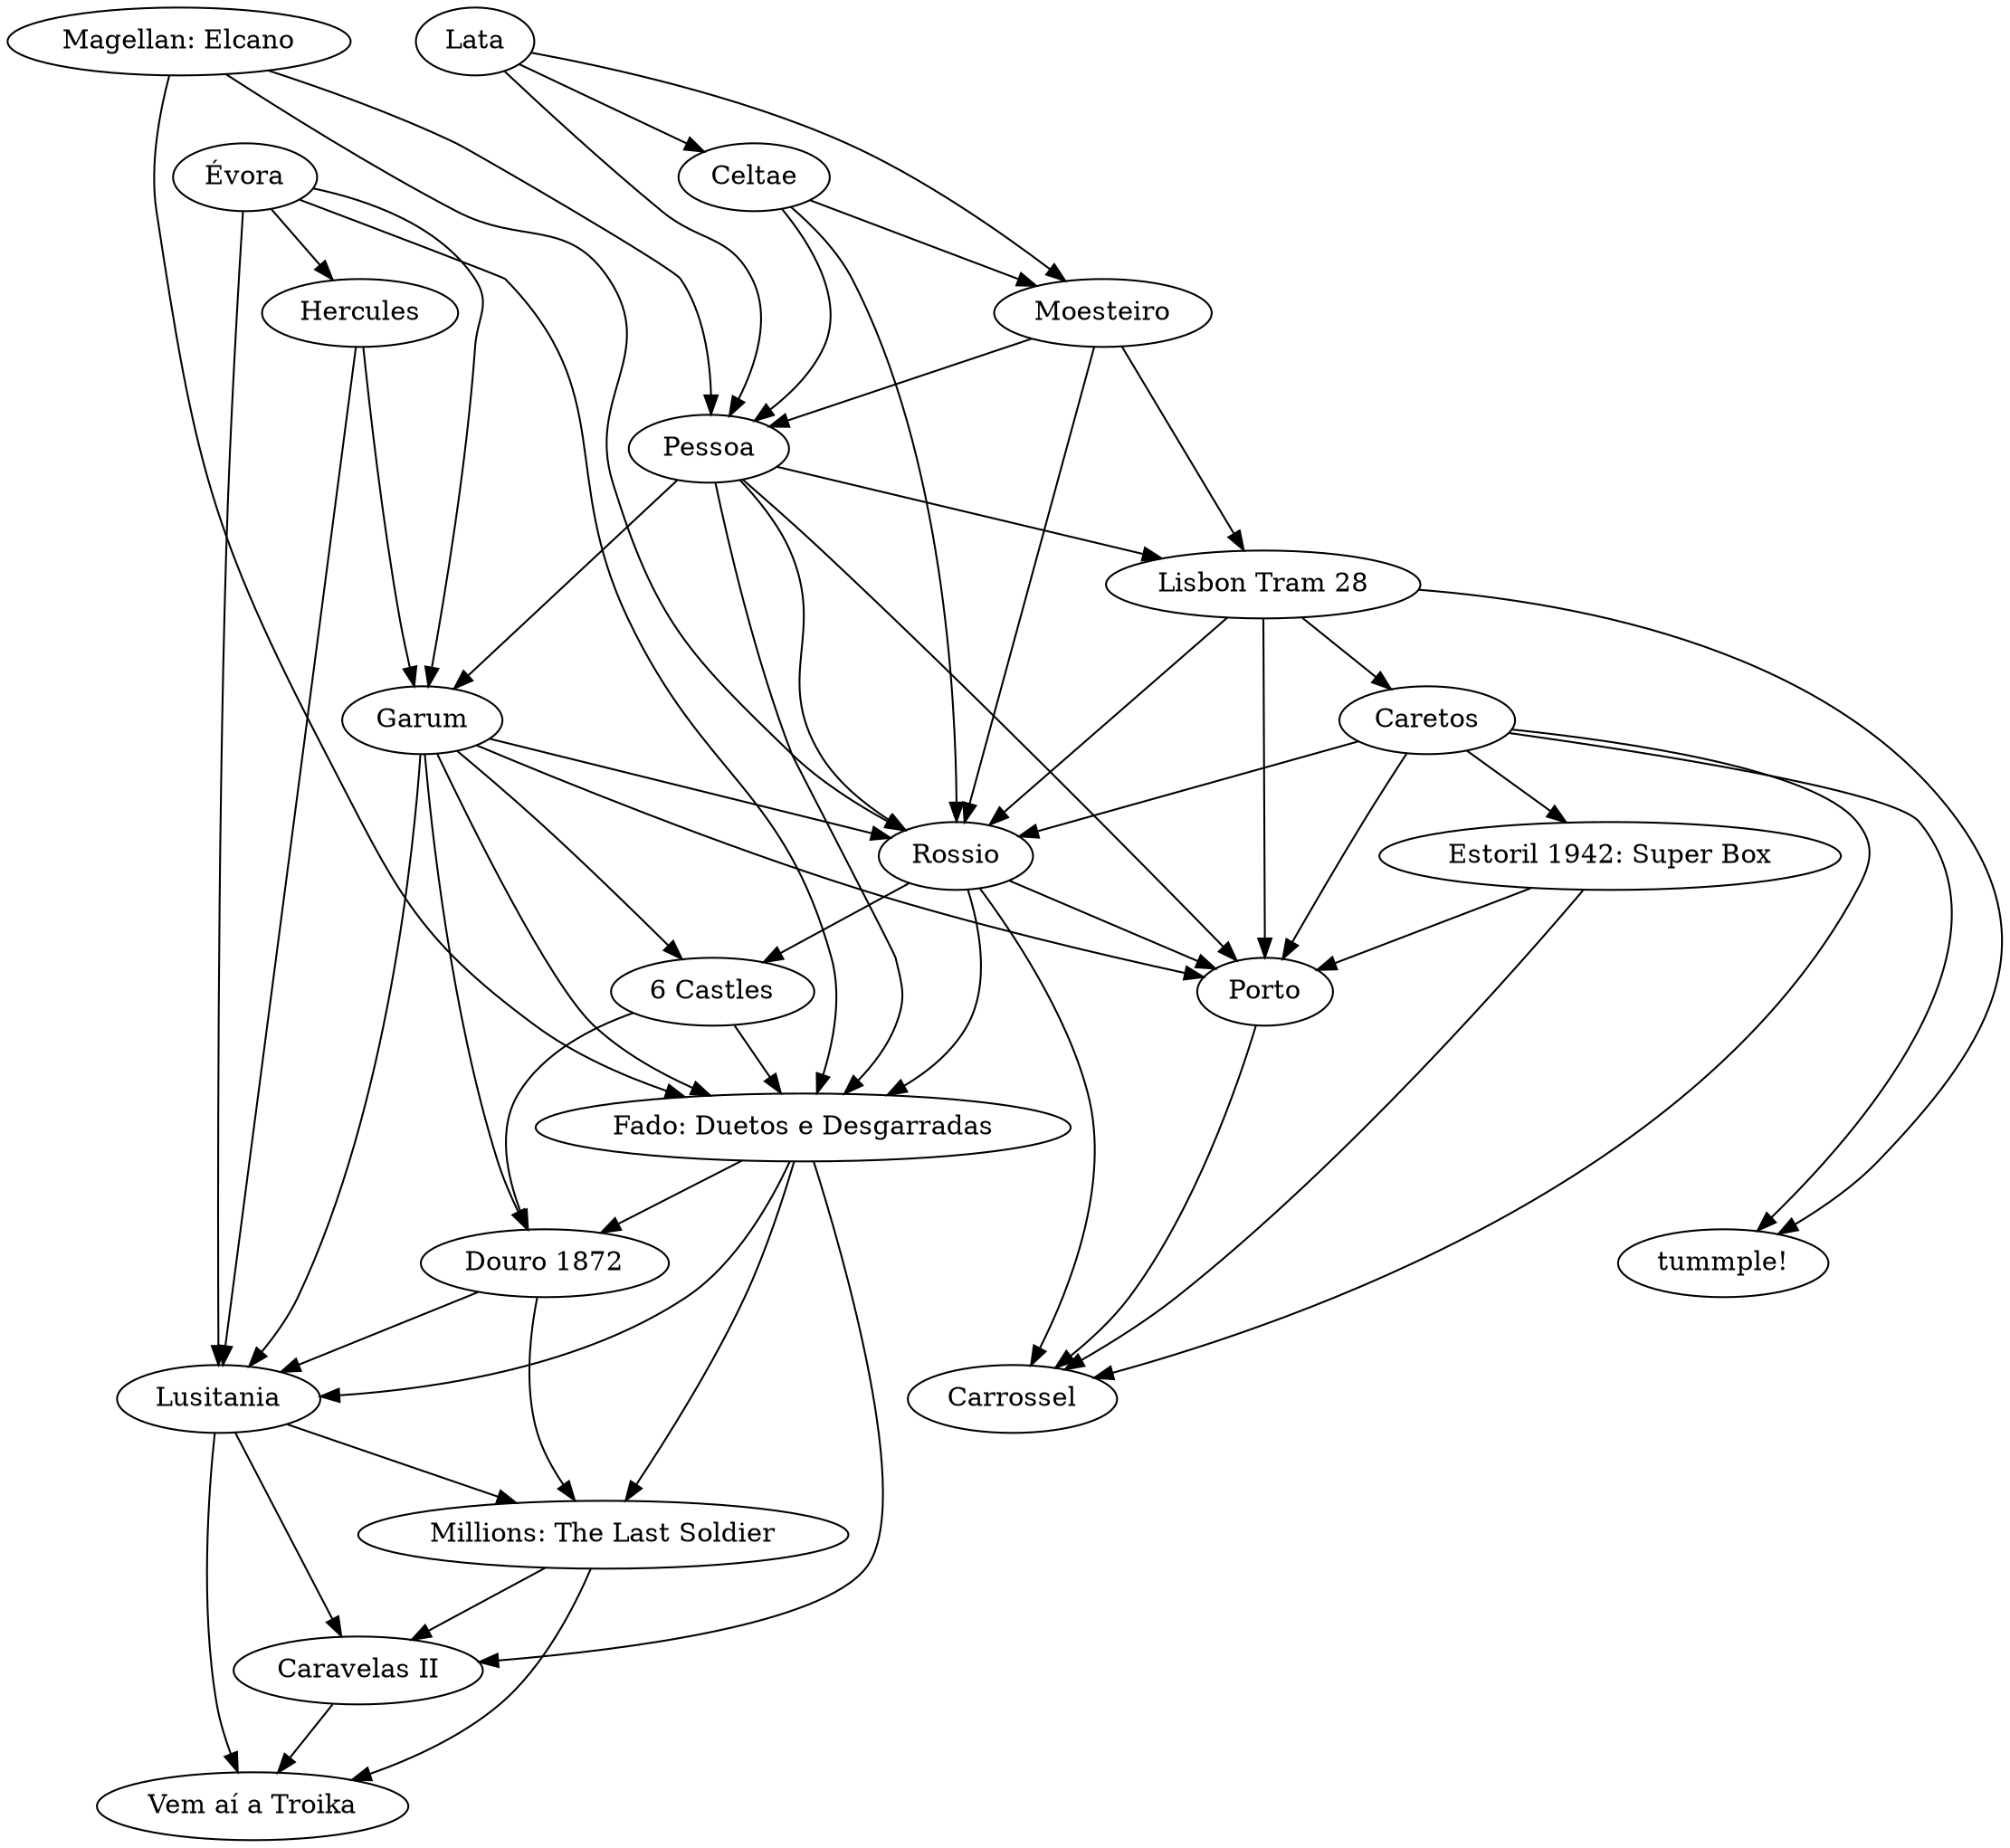 digraph G {
"Caravelas II" -> "Vem aí a Troika" ["weight"=0.0758738813167971]
"Millions: The Last Soldier" -> "Vem aí a Troika" ["weight"=0.052298483725992]
"Lusitania" -> "Vem aí a Troika" ["weight"=0.0650672794636219]
"Millions: The Last Soldier" -> "Caravelas II" ["weight"=0.105008811219255]
"Lusitania" -> "Caravelas II" ["weight"=0.138211314208205]
"Fado: Duetos e Desgarradas" -> "Caravelas II" ["weight"=0.133574150899792]
"Lusitania" -> "Millions: The Last Soldier" ["weight"=0.27732097610829]
"Douro 1872" -> "Millions: The Last Soldier" ["weight"=0.241590490449124]
"Fado: Duetos e Desgarradas" -> "Millions: The Last Soldier" ["weight"=0.265132199700226]
"Douro 1872" -> "Lusitania" ["weight"=0.272008063977381]
"Fado: Duetos e Desgarradas" -> "Lusitania" ["weight"=0.294830037358824]
"Garum" -> "Lusitania" ["weight"=0.168494728362477]
"Hercules" -> "Lusitania" ["weight"=0.105282287387391]
"Évora" -> "Lusitania" ["weight"=0.244889754817123]
"Fado: Duetos e Desgarradas" -> "Douro 1872" ["weight"=0.544108165381911]
"6 Castles" -> "Fado: Duetos e Desgarradas" ["weight"=0.176452278140239]
"Rossio" -> "Fado: Duetos e Desgarradas" ["weight"=0.184576833470824]
"Garum" -> "Fado: Duetos e Desgarradas" ["weight"=0.281154457466482]
"Pessoa" -> "Fado: Duetos e Desgarradas" ["weight"=0.162052298037664]
"Magellan: Elcano" -> "Fado: Duetos e Desgarradas" ["weight"=0.137704730703598]
"Évora" -> "Fado: Duetos e Desgarradas" ["weight"=0.132443816125497]
"6 Castles" -> "Douro 1872" ["weight"=0.203419351538456]
"Garum" -> "Douro 1872" ["weight"=0.310646031500406]
"Garum" -> "6 Castles" ["weight"=0.203068842616146]
"Garum" -> "Porto" ["weight"=0.178741213040251]
"Garum" -> "Rossio" ["weight"=0.268389089433191]
"Pessoa" -> "Garum" ["weight"=0.170429919693915]
"Hercules" -> "Garum" ["weight"=0.109541932337431]
"Évora" -> "Garum" ["weight"=0.177360391129786]
"Évora" -> "Hercules" ["weight"=0.242120881686251]
"Rossio" -> "6 Castles" ["weight"=0.205135046883092]
"Caretos" -> "Rossio" ["weight"=0.119069838935717]
"Moesteiro" -> "Rossio" ["weight"=0.141625166735729]
"Lisbon Tram 28" -> "Rossio" ["weight"=0.186729049686493]
"Rossio" -> "Carrossel" ["weight"=0.108259604396495]
"Rossio" -> "Porto" ["weight"=0.224283692387432]
"Pessoa" -> "Rossio" ["weight"=0.226842746240954]
"Magellan: Elcano" -> "Rossio" ["weight"=0.157201696821233]
"Celtae" -> "Rossio" ["weight"=0.122296574951304]
"Moesteiro" -> "Pessoa" ["weight"=0.167256662303765]
"Pessoa" -> "Lisbon Tram 28" ["weight"=0.165699377208]
"Pessoa" -> "Porto" ["weight"=0.158262439047231]
"Magellan: Elcano" -> "Pessoa" ["weight"=0.146266732494736]
"Celtae" -> "Pessoa" ["weight"=0.143691307566259]
"Lata" -> "Pessoa" ["weight"=0.108661749822825]
"Caretos" -> "Porto" ["weight"=0.136118795067437]
"Estoril 1942: Super Box" -> "Porto" ["weight"=0.134493496190431]
"Lisbon Tram 28" -> "Porto" ["weight"=0.211481755959048]
"Porto" -> "Carrossel" ["weight"=0.208104134112232]
"Caretos" -> "tummple!" ["weight"=0.0742181680857267]
"Caretos" -> "Carrossel" ["weight"=0.160278114599411]
"Caretos" -> "Estoril 1942: Super Box" ["weight"=0.150307251810317]
"Lisbon Tram 28" -> "Caretos" ["weight"=0.139991997840272]
"Lisbon Tram 28" -> "tummple!" ["weight"=0.0595610035367457]
"Estoril 1942: Super Box" -> "Carrossel" ["weight"=0.160328555258959]
"Moesteiro" -> "Lisbon Tram 28" ["weight"=0.13511697473929]
"Celtae" -> "Moesteiro" ["weight"=0.179734589988492]
"Lata" -> "Moesteiro" ["weight"=0.125955738184645]
"Lata" -> "Celtae" ["weight"=0.155499844425902]
"Vem aí a Troika" ["id"=133713 "l"="-1.3297201717042688,9.241694090132217" "label"="Vem aí a Troika" "rating"="5.96538" "complexity"="1.9286" "min_players"="2" "max_players"="4" "min_players_rec"="2" "max_players_rec"="4" "min_players_best"="2" "max_players_best"="4" "min_time"="45" "max_time"="45" "bayes_rating"="5.52419" "year"="2012" "size"="0.026108786610878662"]
"tummple!" ["id"=156878 "l"="-2.7262333662890677,10.055585772962901" "label"="tummple!" "rating"="6.46153" "complexity"="1.0" "min_players"="2" "max_players"="10" "min_players_rec"="2" "max_players_rec"="6" "min_players_best"="4" "max_players_best"="4" "min_time"="20" "max_time"="20" "bayes_rating"="5.61586" "year"="" "size"="0.055732217573221755"]
"Caravelas II" ["id"=158445 "l"="-1.619794279313163,9.438101676052549" "label"="Caravelas II" "rating"="6.69015" "complexity"="1.7778" "min_players"="2" "max_players"="4" "min_players_rec"="2" "max_players_rec"="4" "min_players_best"="2" "max_players_best"="4" "min_time"="45" "max_time"="45" "bayes_rating"="5.55301" "year"="2013" "size"="0.02209205020920502"]
"Millions: The Last Soldier" ["id"=192203 "l"="-1.8701343242791417,9.496558252200053" "label"="Millions: The Last Soldier" "rating"="6.48765" "complexity"="1.5455" "min_players"="2" "max_players"="5" "min_players_rec"="3" "max_players_rec"="5" "min_players_best"="4" "max_players_best"="5" "min_time"="15" "max_time"="25" "bayes_rating"="5.52852" "year"="2015" "size"="0.017238493723849373"]
"Lusitania" ["id"=228409 "l"="-1.923329459894095,9.402249137517234" "label"="Lusitania" "rating"="6.86584" "complexity"="1.25" "min_players"="2" "max_players"="4" "min_players_rec"="2" "max_players_rec"="4" "min_players_best"="3" "max_players_best"="4" "min_time"="10" "max_time"="20" "bayes_rating"="5.58195" "year"="2017" "size"="0.03481171548117155"]
"Carrossel" ["id"=252712 "l"="-2.1091196066677953,9.786956460769082" "label"="Carrossel" "rating"="6.03766" "complexity"="2.25" "min_players"="2" "max_players"="4" "min_players_rec"="3" "max_players_rec"="4" "min_players_best"="2" "max_players_best"="4" "min_time"="30" "max_time"="45" "bayes_rating"="5.52765" "year"="2019" "size"="0.023598326359832635"]
"Porto" ["id"=254619 "l"="-2.23980087951454,9.691699132694728" "label"="Porto" "rating"="7.15299" "complexity"="1.8621" "min_players"="1" "max_players"="4" "min_players_rec"="1" "max_players_rec"="4" "min_players_best"="3" "max_players_best"="4" "min_time"="30" "max_time"="45" "bayes_rating"="5.86825" "year"="2019" "size"="0.11464435146443515"]
"Douro 1872" ["id"=256380 "l"="-2.0757303566049434,9.440071255490633" "label"="Douro 1872" "rating"="6.60146" "complexity"="1.2857" "min_players"="2" "max_players"="5" "min_players_rec"="2" "max_players_rec"="5" "min_players_best"="4" "max_players_best"="5" "min_time"="15" "max_time"="25" "bayes_rating"="5.53391" "year"="2018" "size"="0.017238493723849373"]
"Fado: Duetos e Desgarradas" ["id"=256381 "l"="-2.063989479913303,9.509576967893496" "label"="Fado: Duetos e Desgarradas" "rating"="7.08048" "complexity"="1.6667" "min_players"="2" "max_players"="4" "min_players_rec"="2" "max_players_rec"="4" "min_players_best"="3" "max_players_best"="4" "min_time"="20" "max_time"="30" "bayes_rating"="5.56077" "year"="2018" "size"="0.020251046025104604"]
"6 Castles" ["id"=274548 "l"="-2.3248000536231634,9.42114636643837" "label"="6 Castles" "rating"="6.67678" "complexity"="2.9286" "min_players"="2" "max_players"="4" "min_players_rec"="1" "max_players_rec"="4" "min_players_best"="2" "max_players_best"="4" "min_time"="45" "max_time"="45" "bayes_rating"="5.5765" "year"="2019" "size"="0.0301255230125523"]
"Rossio" ["id"=276633 "l"="-2.346513715046967,9.585986332933661" "label"="Rossio" "rating"="7.01745" "complexity"="1.8333" "min_players"="1" "max_players"="4" "min_players_rec"="1" "max_players_rec"="4" "min_players_best"="2" "max_players_best"="2" "min_time"="30" "max_time"="45" "bayes_rating"="5.72403" "year"="2020" "size"="0.07062761506276151"]
"Garum" ["id"=282918 "l"="-2.2283581844198035,9.48971989645105" "label"="Garum" "rating"="7.39747" "complexity"="1.6154" "min_players"="2" "max_players"="4" "min_players_rec"="2" "max_players_rec"="4" "min_players_best"="4" "max_players_best"="4" "min_time"="30" "max_time"="40" "bayes_rating"="5.72268" "year"="2019" "size"="0.059414225941422594"]
"Estoril 1942: Super Box" ["id"=288378 "l"="-2.1246677792999242,9.902257091847705" "label"="Estoril 1942: Super Box" "rating"="7.67431" "complexity"="2.5833" "min_players"="2" "max_players"="5" "min_players_rec"="2" "max_players_rec"="5" "min_players_best"="4" "max_players_best"="4" "min_time"="60" "max_time"="90" "bayes_rating"="5.68236" "year"="2019" "size"="0.03732217573221757"]
"Caretos" ["id"=290367 "l"="-2.368204685357377,9.843602168203866" "label"="Caretos" "rating"="7.09314" "complexity"="2.2" "min_players"="2" "max_players"="4" "min_players_rec"="2" "max_players_rec"="4" "min_players_best"="3" "max_players_best"="3" "min_time"="45" "max_time"="60" "bayes_rating"="5.59647" "year"="2020" "size"="0.029288702928870293"]
"Lisbon Tram 28" ["id"=306173 "l"="-2.5213054575383294,9.716103643020066" "label"="Lisbon Tram 28" "rating"="7.04803" "complexity"="2.1111" "min_players"="2" "max_players"="4" "min_players_rec"="2" "max_players_rec"="4" "min_players_best"="3" "max_players_best"="3" "min_time"="45" "max_time"="60" "bayes_rating"="5.74879" "year"="2021" "size"="0.08251046025104602"]
"Pessoa" ["id"=309728 "l"="-2.5134242497565475,9.555271633053925" "label"="Pessoa" "rating"="7.25961" "complexity"="2.7059" "min_players"="1" "max_players"="4" "min_players_rec"="1" "max_players_rec"="4" "min_players_best"="4" "max_players_best"="4" "min_time"="45" "max_time"="75" "bayes_rating"="5.74816" "year"="2022" "size"="0.07213389121338912"]
"Hercules" ["id"=312722 "l"="-2.1914785288867065,9.249198304327196" "label"="Hercules" "rating"="7.25512" "complexity"="2.0" "min_players"="1" "max_players"="4" "min_players_rec"="2" "max_players_rec"="4" "min_players_best"="3" "max_players_best"="3" "min_time"="20" "max_time"="45" "bayes_rating"="5.60068" "year"="2022" "size"="0.024100418410041843"]
"Magellan: Elcano" ["id"=329529 "l"="-2.37495735913145,9.685387459579736" "label"="Magellan: Elcano" "rating"="6.35813" "complexity"="1.3333" "min_players"="2" "max_players"="5" "min_players_rec"="2" "max_players_rec"="5" "min_players_best"="4" "max_players_best"="4" "min_time"="15" "max_time"="30" "bayes_rating"="5.55402" "year"="2021" "size"="0.027782426778242678"]
"Évora" ["id"=339753 "l"="-2.0951053500600385,9.332699765635695" "label"="Évora" "rating"="7.68302" "complexity"="2.6" "min_players"="2" "max_players"="4" "min_players_rec"="2" "max_players_rec"="4" "min_players_best"="2" "max_players_best"="4" "min_time"="30" "max_time"="60" "bayes_rating"="5.65896" "year"="2022" "size"="0.035481171548117155"]
"Moesteiro" ["id"=364042 "l"="-2.746345849725772,9.612668279340928" "label"="Moesteiro" "rating"="6.8445" "complexity"="2.7857" "min_players"="2" "max_players"="4" "min_players_rec"="2" "max_players_rec"="4" "min_players_best"="3" "max_players_best"="4" "min_time"="30" "max_time"="60" "bayes_rating"="5.60945" "year"="2022" "size"="0.039665271966527194"]
"Celtae" ["id"=374200 "l"="-2.744290469383857,9.486980998556252" "label"="Celtae" "rating"="7.13159" "complexity"="2.7273" "min_players"="1" "max_players"="4" "min_players_rec"="1" "max_players_rec"="4" "min_players_best"="1" "max_players_best"="4" "min_time"="50" "max_time"="100" "bayes_rating"="5.75743" "year"="2023" "size"="0.07280334728033473"]
"Lata" ["id"=374201 "l"="-2.979286290455984,9.519996075099717" "label"="Lata" "rating"="7.17301" "complexity"="2.25" "min_players"="1" "max_players"="4" "min_players_rec"="1" "max_players_rec"="4" "min_players_best"="4" "max_players_best"="4" "min_time"="20" "max_time"="45" "bayes_rating"="5.80468" "year"="2023" "size"="0.08702928870292886"]
}